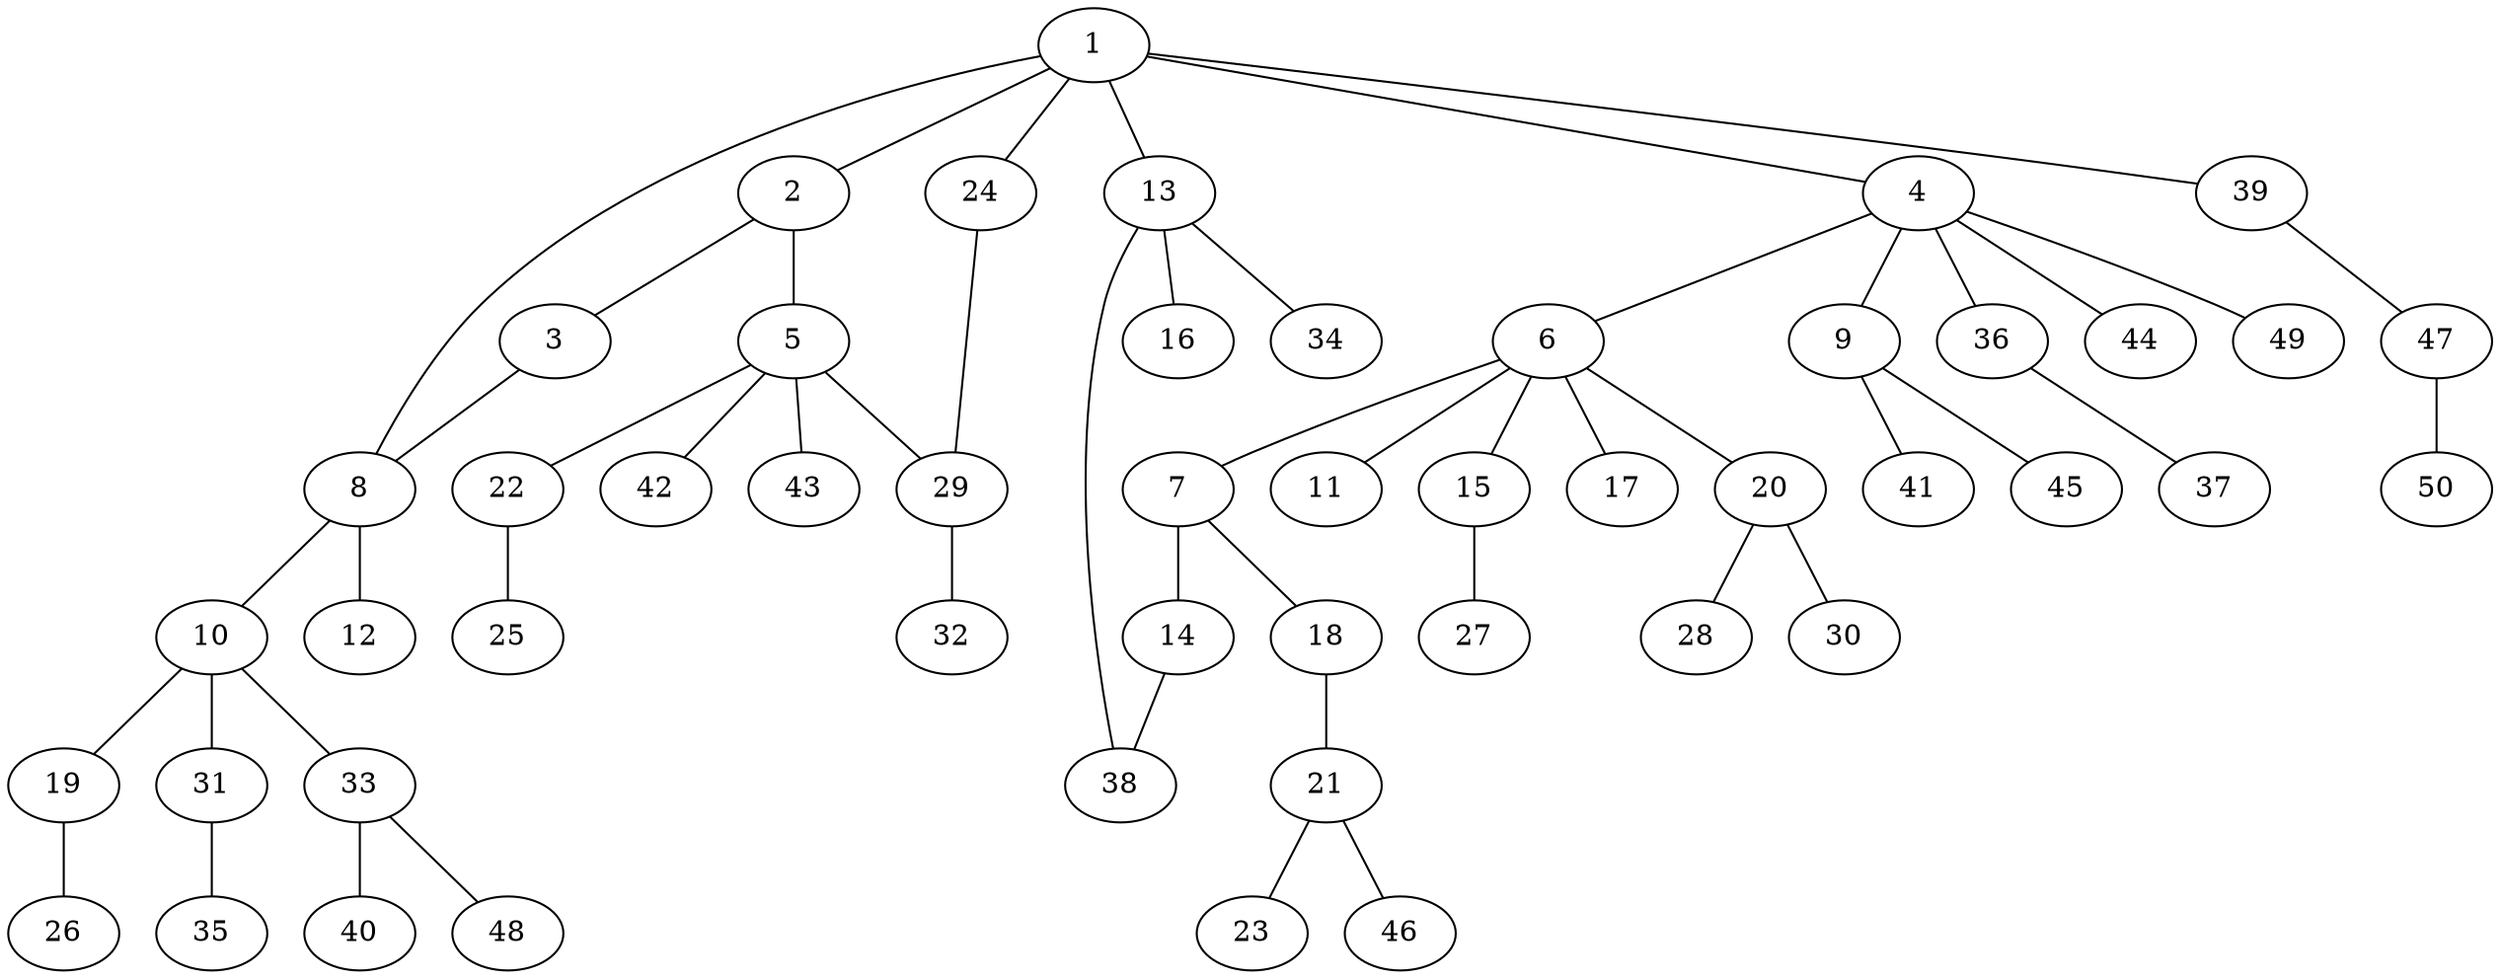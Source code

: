 graph graphname {1--2
1--4
1--8
1--13
1--24
1--39
2--3
2--5
3--8
4--6
4--9
4--36
4--44
4--49
5--22
5--29
5--42
5--43
6--7
6--11
6--15
6--17
6--20
7--14
7--18
8--10
8--12
9--41
9--45
10--19
10--31
10--33
13--16
13--34
13--38
14--38
15--27
18--21
19--26
20--28
20--30
21--23
21--46
22--25
24--29
29--32
31--35
33--40
33--48
36--37
39--47
47--50
}